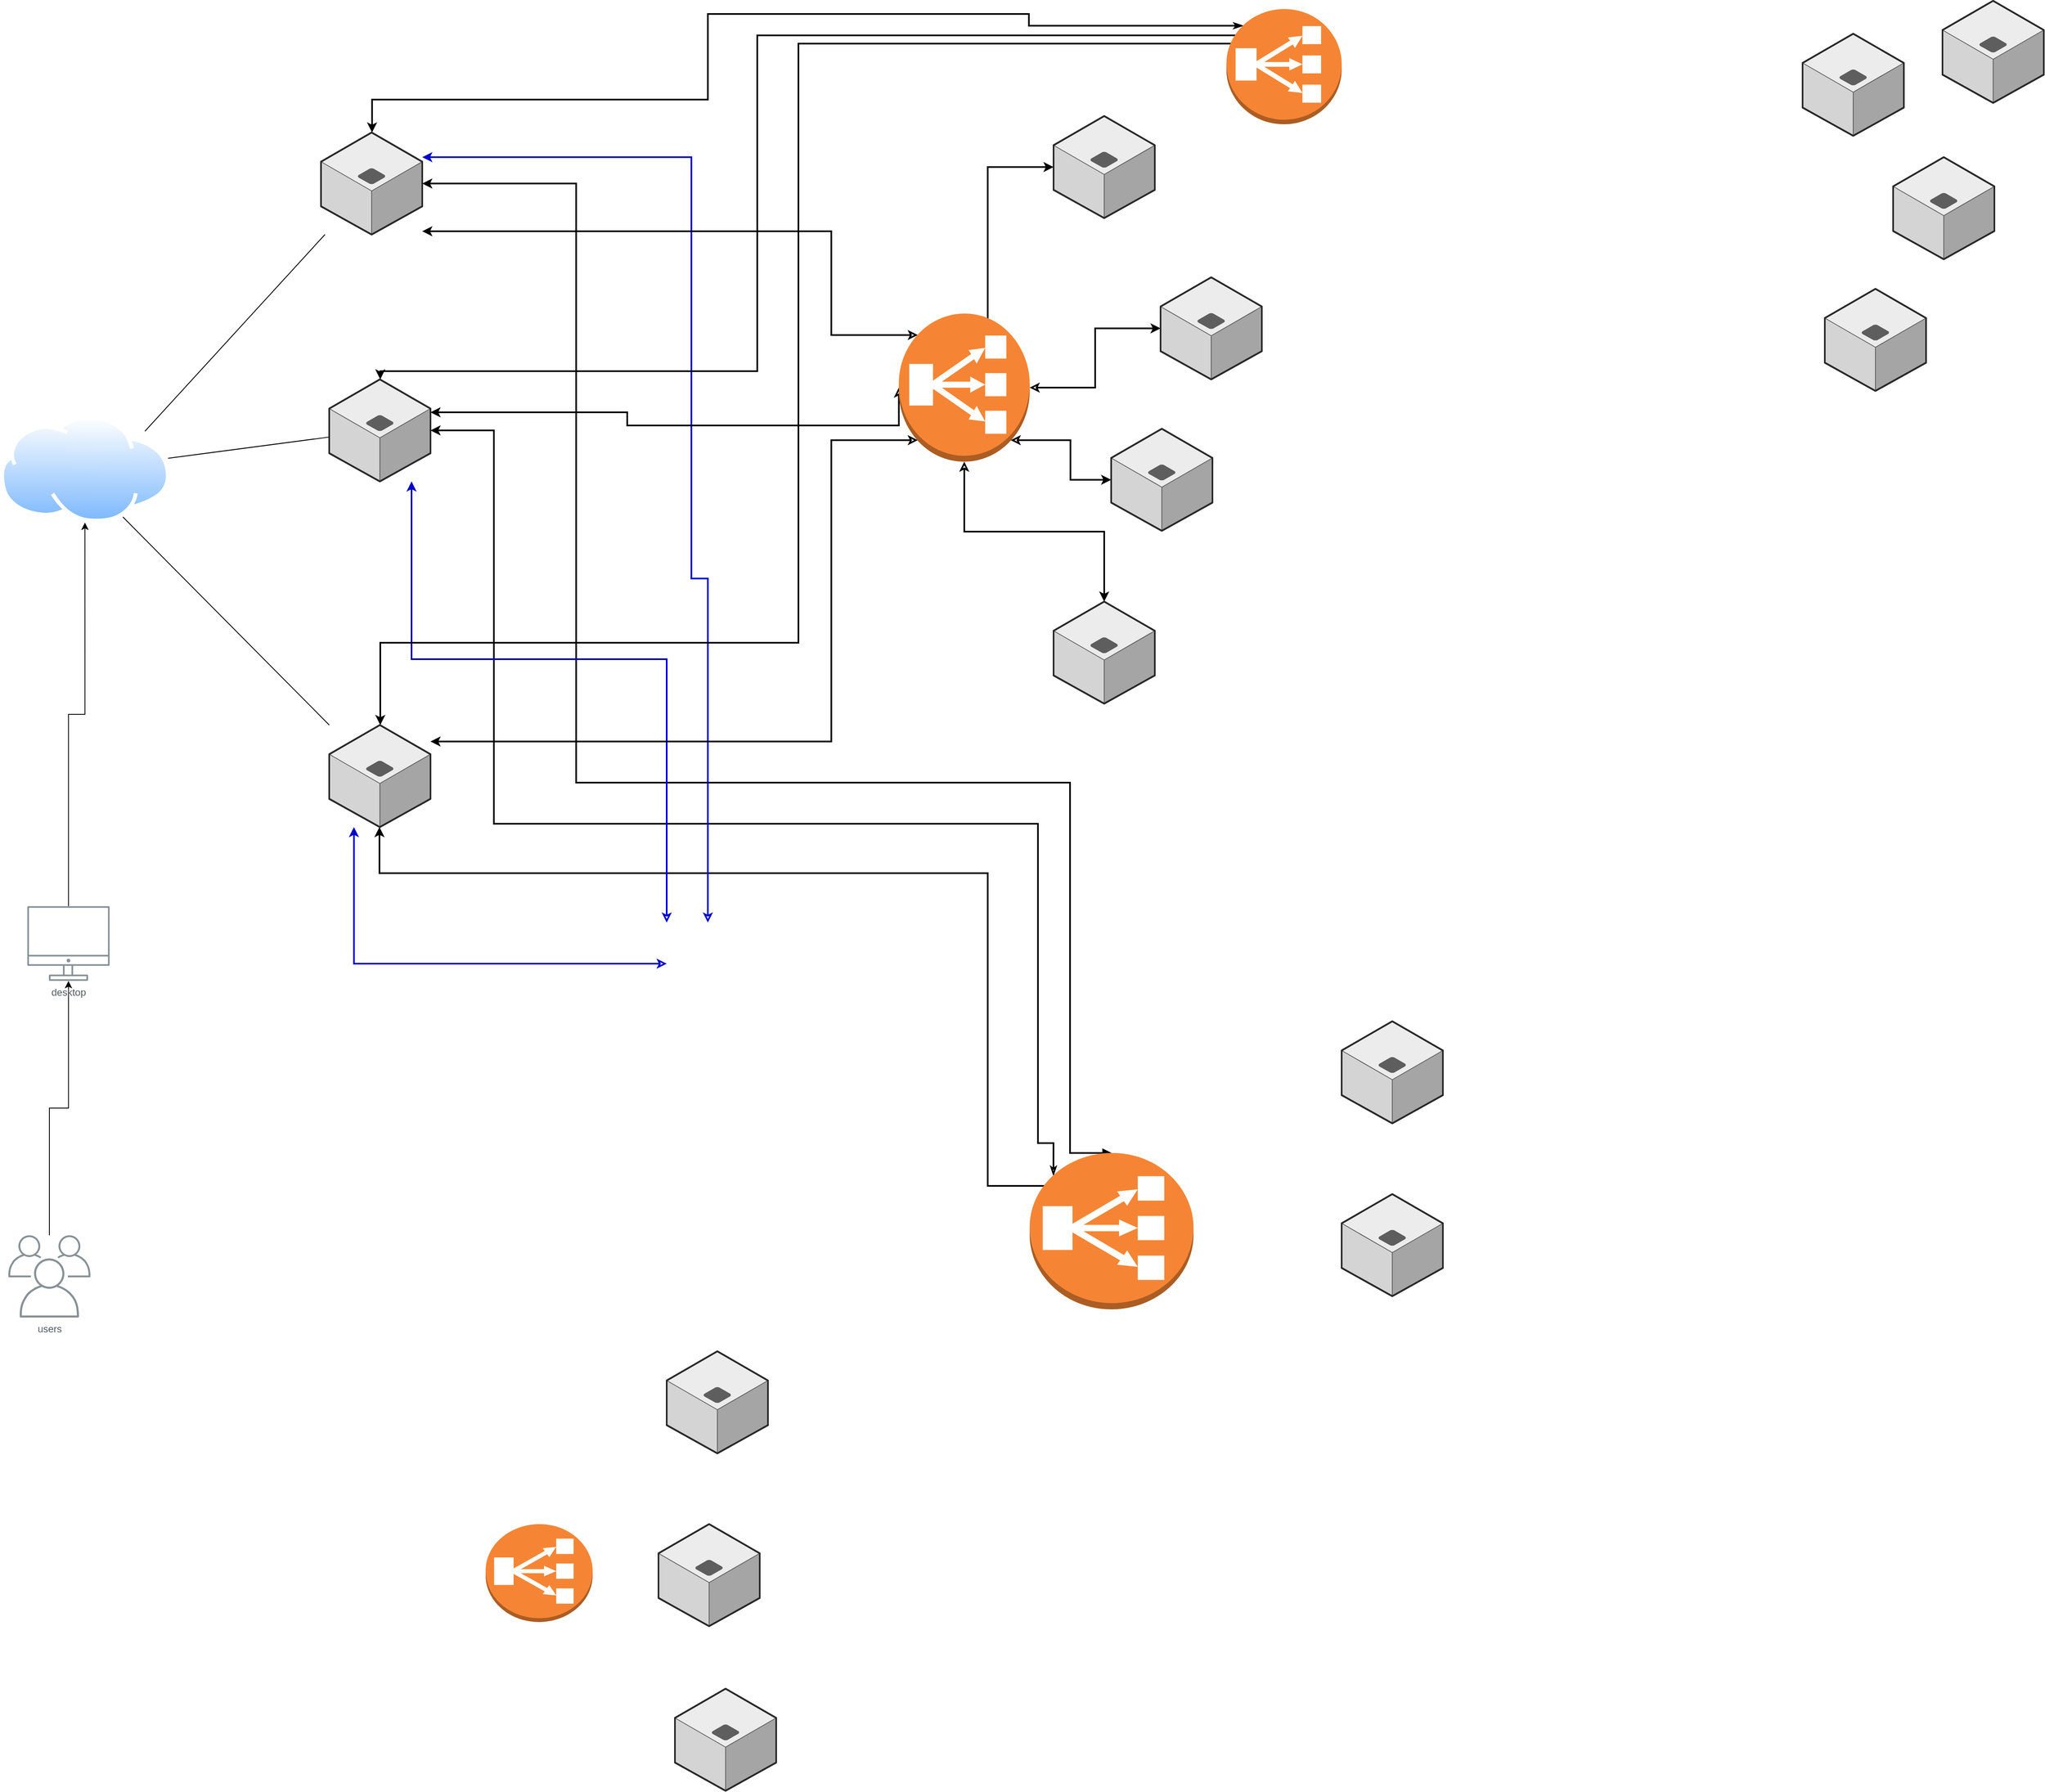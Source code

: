 <mxfile version="20.4.0" type="github">
  <diagram id="mECCC_n6qWj8_nHvuNPp" name="Página-1">
    <mxGraphModel dx="2585" dy="1385" grid="1" gridSize="10" guides="1" tooltips="1" connect="1" arrows="1" fold="1" page="1" pageScale="1" pageWidth="3300" pageHeight="2339" math="0" shadow="0">
      <root>
        <mxCell id="0" />
        <mxCell id="1" parent="0" />
        <mxCell id="02doJ9gZ2Pm1MxlR6OJf-22" value="" style="edgeStyle=orthogonalEdgeStyle;rounded=0;orthogonalLoop=1;jettySize=auto;html=1;" edge="1" parent="1" source="02doJ9gZ2Pm1MxlR6OJf-1" target="02doJ9gZ2Pm1MxlR6OJf-2">
          <mxGeometry relative="1" as="geometry" />
        </mxCell>
        <mxCell id="02doJ9gZ2Pm1MxlR6OJf-1" value="users" style="sketch=0;outlineConnect=0;gradientColor=none;fontColor=#545B64;strokeColor=none;fillColor=#879196;dashed=0;verticalLabelPosition=bottom;verticalAlign=top;align=center;html=1;fontSize=12;fontStyle=0;aspect=fixed;shape=mxgraph.aws4.illustration_users;pointerEvents=1" vertex="1" parent="1">
          <mxGeometry x="110" y="1540" width="100" height="100" as="geometry" />
        </mxCell>
        <mxCell id="02doJ9gZ2Pm1MxlR6OJf-28" value="" style="edgeStyle=orthogonalEdgeStyle;rounded=0;orthogonalLoop=1;jettySize=auto;html=1;entryX=0.5;entryY=1;entryDx=0;entryDy=0;" edge="1" parent="1" source="02doJ9gZ2Pm1MxlR6OJf-2" target="02doJ9gZ2Pm1MxlR6OJf-26">
          <mxGeometry relative="1" as="geometry">
            <mxPoint x="130" y="270.937" as="targetPoint" />
          </mxGeometry>
        </mxCell>
        <mxCell id="02doJ9gZ2Pm1MxlR6OJf-2" value="desktop" style="sketch=0;outlineConnect=0;gradientColor=none;fontColor=#545B64;strokeColor=none;fillColor=#879196;dashed=0;verticalLabelPosition=bottom;verticalAlign=top;align=center;html=1;fontSize=12;fontStyle=0;aspect=fixed;shape=mxgraph.aws4.illustration_desktop;pointerEvents=1" vertex="1" parent="1">
          <mxGeometry x="133.18" y="1140" width="100" height="91" as="geometry" />
        </mxCell>
        <mxCell id="02doJ9gZ2Pm1MxlR6OJf-8" value="" style="verticalLabelPosition=bottom;html=1;verticalAlign=top;strokeWidth=1;align=center;outlineConnect=0;dashed=0;outlineConnect=0;shape=mxgraph.aws3d.application_server;fillColor=#ECECEC;strokeColor=#5E5E5E;aspect=fixed;" vertex="1" parent="1">
          <mxGeometry x="1730" y="1280" width="123" height="124" as="geometry" />
        </mxCell>
        <mxCell id="02doJ9gZ2Pm1MxlR6OJf-9" value="" style="verticalLabelPosition=bottom;html=1;verticalAlign=top;strokeWidth=1;align=center;outlineConnect=0;dashed=0;outlineConnect=0;shape=mxgraph.aws3d.application_server;fillColor=#ECECEC;strokeColor=#5E5E5E;aspect=fixed;" vertex="1" parent="1">
          <mxGeometry x="1450" y="560" width="123" height="124" as="geometry" />
        </mxCell>
        <mxCell id="02doJ9gZ2Pm1MxlR6OJf-10" value="" style="verticalLabelPosition=bottom;html=1;verticalAlign=top;strokeWidth=1;align=center;outlineConnect=0;dashed=0;outlineConnect=0;shape=mxgraph.aws3d.application_server;fillColor=#ECECEC;strokeColor=#5E5E5E;aspect=fixed;" vertex="1" parent="1">
          <mxGeometry x="1380" y="770" width="123" height="124" as="geometry" />
        </mxCell>
        <mxCell id="02doJ9gZ2Pm1MxlR6OJf-11" value="" style="verticalLabelPosition=bottom;html=1;verticalAlign=top;strokeWidth=1;align=center;outlineConnect=0;dashed=0;outlineConnect=0;shape=mxgraph.aws3d.application_server;fillColor=#ECECEC;strokeColor=#5E5E5E;aspect=fixed;" vertex="1" parent="1">
          <mxGeometry x="1380" y="180" width="123" height="124" as="geometry" />
        </mxCell>
        <mxCell id="02doJ9gZ2Pm1MxlR6OJf-13" value="" style="verticalLabelPosition=bottom;html=1;verticalAlign=top;strokeWidth=1;align=center;outlineConnect=0;dashed=0;outlineConnect=0;shape=mxgraph.aws3d.application_server;fillColor=#ECECEC;strokeColor=#5E5E5E;aspect=fixed;" vertex="1" parent="1">
          <mxGeometry x="1510" y="376" width="123" height="124" as="geometry" />
        </mxCell>
        <mxCell id="02doJ9gZ2Pm1MxlR6OJf-14" value="" style="verticalLabelPosition=bottom;html=1;verticalAlign=top;strokeWidth=1;align=center;outlineConnect=0;dashed=0;outlineConnect=0;shape=mxgraph.aws3d.application_server;fillColor=#ECECEC;strokeColor=#5E5E5E;aspect=fixed;" vertex="1" parent="1">
          <mxGeometry x="1730" y="1490" width="123" height="124" as="geometry" />
        </mxCell>
        <mxCell id="02doJ9gZ2Pm1MxlR6OJf-15" value="" style="verticalLabelPosition=bottom;html=1;verticalAlign=top;strokeWidth=1;align=center;outlineConnect=0;dashed=0;outlineConnect=0;shape=mxgraph.aws3d.application_server;fillColor=#ECECEC;strokeColor=#5E5E5E;aspect=fixed;" vertex="1" parent="1">
          <mxGeometry x="490" y="200" width="123" height="124" as="geometry" />
        </mxCell>
        <mxCell id="02doJ9gZ2Pm1MxlR6OJf-17" value="" style="verticalLabelPosition=bottom;html=1;verticalAlign=top;strokeWidth=1;align=center;outlineConnect=0;dashed=0;outlineConnect=0;shape=mxgraph.aws3d.application_server;fillColor=#ECECEC;strokeColor=#5E5E5E;aspect=fixed;" vertex="1" parent="1">
          <mxGeometry x="500" y="920" width="123" height="124" as="geometry" />
        </mxCell>
        <mxCell id="02doJ9gZ2Pm1MxlR6OJf-18" value="" style="verticalLabelPosition=bottom;html=1;verticalAlign=top;strokeWidth=1;align=center;outlineConnect=0;dashed=0;outlineConnect=0;shape=mxgraph.aws3d.application_server;fillColor=#ECECEC;strokeColor=#5E5E5E;aspect=fixed;" vertex="1" parent="1">
          <mxGeometry x="500" y="500" width="123" height="124" as="geometry" />
        </mxCell>
        <mxCell id="02doJ9gZ2Pm1MxlR6OJf-42" style="edgeStyle=orthogonalEdgeStyle;rounded=0;orthogonalLoop=1;jettySize=auto;html=1;exitX=0.145;exitY=0.855;exitDx=0;exitDy=0;exitPerimeter=0;startArrow=classic;startFill=0;strokeWidth=2;" edge="1" parent="1" source="02doJ9gZ2Pm1MxlR6OJf-20" target="02doJ9gZ2Pm1MxlR6OJf-17">
          <mxGeometry relative="1" as="geometry">
            <Array as="points">
              <mxPoint x="1300" y="1480" />
              <mxPoint x="1300" y="1100" />
              <mxPoint x="561" y="1100" />
            </Array>
          </mxGeometry>
        </mxCell>
        <mxCell id="02doJ9gZ2Pm1MxlR6OJf-43" style="edgeStyle=orthogonalEdgeStyle;rounded=0;orthogonalLoop=1;jettySize=auto;html=1;exitX=0.5;exitY=0;exitDx=0;exitDy=0;exitPerimeter=0;startArrow=block;startFill=1;strokeWidth=2;" edge="1" parent="1" source="02doJ9gZ2Pm1MxlR6OJf-20" target="02doJ9gZ2Pm1MxlR6OJf-15">
          <mxGeometry relative="1" as="geometry">
            <Array as="points">
              <mxPoint x="1400" y="1440" />
              <mxPoint x="1400" y="990" />
              <mxPoint x="800" y="990" />
              <mxPoint x="800" y="262" />
            </Array>
          </mxGeometry>
        </mxCell>
        <mxCell id="02doJ9gZ2Pm1MxlR6OJf-44" style="edgeStyle=orthogonalEdgeStyle;rounded=0;orthogonalLoop=1;jettySize=auto;html=1;exitX=0.145;exitY=0.145;exitDx=0;exitDy=0;exitPerimeter=0;startArrow=classicThin;startFill=0;strokeWidth=2;" edge="1" parent="1" source="02doJ9gZ2Pm1MxlR6OJf-20" target="02doJ9gZ2Pm1MxlR6OJf-18">
          <mxGeometry relative="1" as="geometry">
            <Array as="points">
              <mxPoint x="1361" y="1428" />
              <mxPoint x="1360" y="1040" />
              <mxPoint x="700" y="1040" />
              <mxPoint x="700" y="562" />
            </Array>
          </mxGeometry>
        </mxCell>
        <mxCell id="02doJ9gZ2Pm1MxlR6OJf-20" value="" style="outlineConnect=0;dashed=0;verticalLabelPosition=bottom;verticalAlign=top;align=center;html=1;shape=mxgraph.aws3.classic_load_balancer;fillColor=#F58534;gradientColor=none;" vertex="1" parent="1">
          <mxGeometry x="1351" y="1440" width="199" height="190" as="geometry" />
        </mxCell>
        <mxCell id="02doJ9gZ2Pm1MxlR6OJf-26" value="" style="aspect=fixed;perimeter=ellipsePerimeter;html=1;align=center;shadow=0;dashed=0;spacingTop=3;image;image=img/lib/active_directory/internet_cloud.svg;" vertex="1" parent="1">
          <mxGeometry x="100" y="544" width="206.35" height="130" as="geometry" />
        </mxCell>
        <mxCell id="02doJ9gZ2Pm1MxlR6OJf-29" value="" style="outlineConnect=0;dashed=0;verticalLabelPosition=bottom;verticalAlign=top;align=center;html=1;shape=mxgraph.aws3.classic_load_balancer;fillColor=#F58534;gradientColor=none;" vertex="1" parent="1">
          <mxGeometry x="690" y="1891" width="130" height="119" as="geometry" />
        </mxCell>
        <mxCell id="02doJ9gZ2Pm1MxlR6OJf-30" value="" style="endArrow=none;html=1;rounded=0;" edge="1" parent="1" source="02doJ9gZ2Pm1MxlR6OJf-26" target="02doJ9gZ2Pm1MxlR6OJf-18">
          <mxGeometry width="50" height="50" relative="1" as="geometry">
            <mxPoint x="540" y="730" as="sourcePoint" />
            <mxPoint x="590" y="680" as="targetPoint" />
          </mxGeometry>
        </mxCell>
        <mxCell id="02doJ9gZ2Pm1MxlR6OJf-31" value="" style="endArrow=none;html=1;rounded=0;exitX=1;exitY=0;exitDx=0;exitDy=0;" edge="1" parent="1" source="02doJ9gZ2Pm1MxlR6OJf-26" target="02doJ9gZ2Pm1MxlR6OJf-15">
          <mxGeometry width="50" height="50" relative="1" as="geometry">
            <mxPoint x="286.353" y="271.217" as="sourcePoint" />
            <mxPoint x="533" y="438.792" as="targetPoint" />
          </mxGeometry>
        </mxCell>
        <mxCell id="02doJ9gZ2Pm1MxlR6OJf-32" value="" style="endArrow=none;html=1;rounded=0;exitX=0.75;exitY=1;exitDx=0;exitDy=0;" edge="1" parent="1" source="02doJ9gZ2Pm1MxlR6OJf-26" target="02doJ9gZ2Pm1MxlR6OJf-17">
          <mxGeometry width="50" height="50" relative="1" as="geometry">
            <mxPoint x="253.353" y="789.997" as="sourcePoint" />
            <mxPoint x="500" y="957.572" as="targetPoint" />
          </mxGeometry>
        </mxCell>
        <mxCell id="02doJ9gZ2Pm1MxlR6OJf-64" style="edgeStyle=orthogonalEdgeStyle;rounded=0;orthogonalLoop=1;jettySize=auto;html=1;exitX=0.25;exitY=0;exitDx=0;exitDy=0;strokeWidth=2;startArrow=classic;startFill=0;strokeColor=#0000CC;" edge="1" parent="1" source="02doJ9gZ2Pm1MxlR6OJf-33" target="02doJ9gZ2Pm1MxlR6OJf-15">
          <mxGeometry relative="1" as="geometry">
            <Array as="points">
              <mxPoint x="960" y="742" />
              <mxPoint x="940" y="742" />
              <mxPoint x="940" y="230" />
            </Array>
          </mxGeometry>
        </mxCell>
        <mxCell id="02doJ9gZ2Pm1MxlR6OJf-65" style="edgeStyle=orthogonalEdgeStyle;rounded=0;orthogonalLoop=1;jettySize=auto;html=1;exitX=0;exitY=0;exitDx=0;exitDy=0;strokeColor=#0000CC;strokeWidth=2;startArrow=classic;startFill=0;" edge="1" parent="1" source="02doJ9gZ2Pm1MxlR6OJf-33" target="02doJ9gZ2Pm1MxlR6OJf-18">
          <mxGeometry relative="1" as="geometry">
            <Array as="points">
              <mxPoint x="910" y="840" />
              <mxPoint x="600" y="840" />
            </Array>
          </mxGeometry>
        </mxCell>
        <mxCell id="02doJ9gZ2Pm1MxlR6OJf-66" style="edgeStyle=orthogonalEdgeStyle;rounded=0;orthogonalLoop=1;jettySize=auto;html=1;exitX=0;exitY=0.25;exitDx=0;exitDy=0;strokeColor=#0000CC;strokeWidth=2;startArrow=classic;startFill=0;" edge="1" parent="1" source="02doJ9gZ2Pm1MxlR6OJf-33" target="02doJ9gZ2Pm1MxlR6OJf-17">
          <mxGeometry relative="1" as="geometry">
            <Array as="points">
              <mxPoint x="530" y="1210" />
            </Array>
          </mxGeometry>
        </mxCell>
        <mxCell id="02doJ9gZ2Pm1MxlR6OJf-33" value="" style="shape=image;html=1;verticalAlign=top;verticalLabelPosition=bottom;labelBackgroundColor=#ffffff;imageAspect=0;aspect=fixed;image=https://cdn1.iconfinder.com/data/icons/unicons-line-vol-2/24/database-128.png" vertex="1" parent="1">
          <mxGeometry x="910" y="1160" width="200" height="200" as="geometry" />
        </mxCell>
        <mxCell id="02doJ9gZ2Pm1MxlR6OJf-34" value="" style="verticalLabelPosition=bottom;html=1;verticalAlign=top;strokeWidth=1;align=center;outlineConnect=0;dashed=0;outlineConnect=0;shape=mxgraph.aws3d.application_server;fillColor=#ECECEC;strokeColor=#5E5E5E;aspect=fixed;" vertex="1" parent="1">
          <mxGeometry x="900" y="1891" width="123" height="124" as="geometry" />
        </mxCell>
        <mxCell id="02doJ9gZ2Pm1MxlR6OJf-35" value="" style="verticalLabelPosition=bottom;html=1;verticalAlign=top;strokeWidth=1;align=center;outlineConnect=0;dashed=0;outlineConnect=0;shape=mxgraph.aws3d.application_server;fillColor=#ECECEC;strokeColor=#5E5E5E;aspect=fixed;" vertex="1" parent="1">
          <mxGeometry x="910" y="1681" width="123" height="124" as="geometry" />
        </mxCell>
        <mxCell id="02doJ9gZ2Pm1MxlR6OJf-36" value="" style="verticalLabelPosition=bottom;html=1;verticalAlign=top;strokeWidth=1;align=center;outlineConnect=0;dashed=0;outlineConnect=0;shape=mxgraph.aws3d.application_server;fillColor=#ECECEC;strokeColor=#5E5E5E;aspect=fixed;" vertex="1" parent="1">
          <mxGeometry x="920" y="2091" width="123" height="124" as="geometry" />
        </mxCell>
        <mxCell id="02doJ9gZ2Pm1MxlR6OJf-59" style="edgeStyle=orthogonalEdgeStyle;rounded=0;orthogonalLoop=1;jettySize=auto;html=1;exitX=0.855;exitY=0.855;exitDx=0;exitDy=0;exitPerimeter=0;strokeWidth=2;startArrow=classic;startFill=0;" edge="1" parent="1" source="02doJ9gZ2Pm1MxlR6OJf-45" target="02doJ9gZ2Pm1MxlR6OJf-9">
          <mxGeometry relative="1" as="geometry" />
        </mxCell>
        <mxCell id="02doJ9gZ2Pm1MxlR6OJf-61" style="edgeStyle=orthogonalEdgeStyle;rounded=0;orthogonalLoop=1;jettySize=auto;html=1;exitX=0.145;exitY=0.855;exitDx=0;exitDy=0;exitPerimeter=0;strokeWidth=2;startArrow=classic;startFill=0;" edge="1" parent="1" source="02doJ9gZ2Pm1MxlR6OJf-45" target="02doJ9gZ2Pm1MxlR6OJf-17">
          <mxGeometry relative="1" as="geometry">
            <Array as="points">
              <mxPoint x="1110" y="940" />
            </Array>
          </mxGeometry>
        </mxCell>
        <mxCell id="02doJ9gZ2Pm1MxlR6OJf-62" style="edgeStyle=orthogonalEdgeStyle;rounded=0;orthogonalLoop=1;jettySize=auto;html=1;exitX=0;exitY=0.5;exitDx=0;exitDy=0;exitPerimeter=0;strokeWidth=2;startArrow=classic;startFill=0;" edge="1" parent="1" source="02doJ9gZ2Pm1MxlR6OJf-45" target="02doJ9gZ2Pm1MxlR6OJf-18">
          <mxGeometry relative="1" as="geometry">
            <Array as="points">
              <mxPoint x="862" y="556" />
              <mxPoint x="862" y="540" />
            </Array>
          </mxGeometry>
        </mxCell>
        <mxCell id="02doJ9gZ2Pm1MxlR6OJf-63" style="edgeStyle=orthogonalEdgeStyle;rounded=0;orthogonalLoop=1;jettySize=auto;html=1;exitX=0.145;exitY=0.145;exitDx=0;exitDy=0;exitPerimeter=0;strokeWidth=2;startArrow=classic;startFill=0;" edge="1" parent="1" source="02doJ9gZ2Pm1MxlR6OJf-45" target="02doJ9gZ2Pm1MxlR6OJf-15">
          <mxGeometry relative="1" as="geometry">
            <Array as="points">
              <mxPoint x="1110" y="320" />
            </Array>
          </mxGeometry>
        </mxCell>
        <mxCell id="02doJ9gZ2Pm1MxlR6OJf-68" style="edgeStyle=orthogonalEdgeStyle;rounded=0;orthogonalLoop=1;jettySize=auto;html=1;exitX=0.5;exitY=1;exitDx=0;exitDy=0;exitPerimeter=0;strokeColor=#000000;strokeWidth=2;startArrow=classic;startFill=0;" edge="1" parent="1" source="02doJ9gZ2Pm1MxlR6OJf-45" target="02doJ9gZ2Pm1MxlR6OJf-10">
          <mxGeometry relative="1" as="geometry" />
        </mxCell>
        <mxCell id="02doJ9gZ2Pm1MxlR6OJf-69" style="edgeStyle=orthogonalEdgeStyle;rounded=0;orthogonalLoop=1;jettySize=auto;html=1;exitX=1;exitY=0.5;exitDx=0;exitDy=0;exitPerimeter=0;strokeColor=#000000;strokeWidth=2;startArrow=classic;startFill=0;" edge="1" parent="1" source="02doJ9gZ2Pm1MxlR6OJf-45" target="02doJ9gZ2Pm1MxlR6OJf-13">
          <mxGeometry relative="1" as="geometry" />
        </mxCell>
        <mxCell id="02doJ9gZ2Pm1MxlR6OJf-70" style="edgeStyle=orthogonalEdgeStyle;rounded=0;orthogonalLoop=1;jettySize=auto;html=1;exitX=0.855;exitY=0.145;exitDx=0;exitDy=0;exitPerimeter=0;strokeColor=#000000;strokeWidth=2;startArrow=classic;startFill=0;" edge="1" parent="1" source="02doJ9gZ2Pm1MxlR6OJf-45" target="02doJ9gZ2Pm1MxlR6OJf-11">
          <mxGeometry relative="1" as="geometry">
            <Array as="points">
              <mxPoint x="1300" y="446" />
              <mxPoint x="1300" y="242" />
            </Array>
          </mxGeometry>
        </mxCell>
        <mxCell id="02doJ9gZ2Pm1MxlR6OJf-45" value="" style="outlineConnect=0;dashed=0;verticalLabelPosition=bottom;verticalAlign=top;align=center;html=1;shape=mxgraph.aws3.classic_load_balancer;fillColor=#F58534;gradientColor=none;" vertex="1" parent="1">
          <mxGeometry x="1192" y="420" width="159" height="180" as="geometry" />
        </mxCell>
        <mxCell id="02doJ9gZ2Pm1MxlR6OJf-52" style="edgeStyle=orthogonalEdgeStyle;rounded=0;orthogonalLoop=1;jettySize=auto;html=1;exitX=0.145;exitY=0.145;exitDx=0;exitDy=0;exitPerimeter=0;strokeWidth=2;startArrow=classicThin;startFill=1;" edge="1" parent="1" source="02doJ9gZ2Pm1MxlR6OJf-46" target="02doJ9gZ2Pm1MxlR6OJf-15">
          <mxGeometry relative="1" as="geometry">
            <Array as="points">
              <mxPoint x="1350" y="56" />
              <mxPoint x="960" y="56" />
              <mxPoint x="960" y="160" />
              <mxPoint x="552" y="160" />
            </Array>
          </mxGeometry>
        </mxCell>
        <mxCell id="02doJ9gZ2Pm1MxlR6OJf-55" style="edgeStyle=orthogonalEdgeStyle;rounded=0;orthogonalLoop=1;jettySize=auto;html=1;exitX=0.5;exitY=1;exitDx=0;exitDy=0;exitPerimeter=0;strokeWidth=2;startArrow=classic;startFill=0;" edge="1" parent="1" source="02doJ9gZ2Pm1MxlR6OJf-46" target="02doJ9gZ2Pm1MxlR6OJf-17">
          <mxGeometry relative="1" as="geometry">
            <Array as="points">
              <mxPoint x="1070" y="92" />
              <mxPoint x="1070" y="820" />
              <mxPoint x="562" y="820" />
            </Array>
          </mxGeometry>
        </mxCell>
        <mxCell id="02doJ9gZ2Pm1MxlR6OJf-56" style="edgeStyle=orthogonalEdgeStyle;rounded=0;orthogonalLoop=1;jettySize=auto;html=1;exitX=0.145;exitY=0.855;exitDx=0;exitDy=0;exitPerimeter=0;strokeWidth=2;startArrow=classic;startFill=0;" edge="1" parent="1" source="02doJ9gZ2Pm1MxlR6OJf-46" target="02doJ9gZ2Pm1MxlR6OJf-18">
          <mxGeometry relative="1" as="geometry">
            <Array as="points">
              <mxPoint x="1020" y="82" />
              <mxPoint x="1020" y="490" />
              <mxPoint x="562" y="490" />
            </Array>
          </mxGeometry>
        </mxCell>
        <mxCell id="02doJ9gZ2Pm1MxlR6OJf-46" value="" style="outlineConnect=0;dashed=0;verticalLabelPosition=bottom;verticalAlign=top;align=center;html=1;shape=mxgraph.aws3.classic_load_balancer;fillColor=#F58534;gradientColor=none;" vertex="1" parent="1">
          <mxGeometry x="1590" y="50" width="140" height="140" as="geometry" />
        </mxCell>
        <mxCell id="02doJ9gZ2Pm1MxlR6OJf-47" value="" style="verticalLabelPosition=bottom;html=1;verticalAlign=top;strokeWidth=1;align=center;outlineConnect=0;dashed=0;outlineConnect=0;shape=mxgraph.aws3d.application_server;fillColor=#ECECEC;strokeColor=#5E5E5E;aspect=fixed;" vertex="1" parent="1">
          <mxGeometry x="2400" y="230" width="123" height="124" as="geometry" />
        </mxCell>
        <mxCell id="02doJ9gZ2Pm1MxlR6OJf-48" value="" style="verticalLabelPosition=bottom;html=1;verticalAlign=top;strokeWidth=1;align=center;outlineConnect=0;dashed=0;outlineConnect=0;shape=mxgraph.aws3d.application_server;fillColor=#ECECEC;strokeColor=#5E5E5E;aspect=fixed;" vertex="1" parent="1">
          <mxGeometry x="2317" y="390" width="123" height="124" as="geometry" />
        </mxCell>
        <mxCell id="02doJ9gZ2Pm1MxlR6OJf-49" value="" style="verticalLabelPosition=bottom;html=1;verticalAlign=top;strokeWidth=1;align=center;outlineConnect=0;dashed=0;outlineConnect=0;shape=mxgraph.aws3d.application_server;fillColor=#ECECEC;strokeColor=#5E5E5E;aspect=fixed;" vertex="1" parent="1">
          <mxGeometry x="2460" y="40" width="123" height="124" as="geometry" />
        </mxCell>
        <mxCell id="02doJ9gZ2Pm1MxlR6OJf-50" value="" style="verticalLabelPosition=bottom;html=1;verticalAlign=top;strokeWidth=1;align=center;outlineConnect=0;dashed=0;outlineConnect=0;shape=mxgraph.aws3d.application_server;fillColor=#ECECEC;strokeColor=#5E5E5E;aspect=fixed;" vertex="1" parent="1">
          <mxGeometry x="2290" y="80" width="123" height="124" as="geometry" />
        </mxCell>
      </root>
    </mxGraphModel>
  </diagram>
</mxfile>

